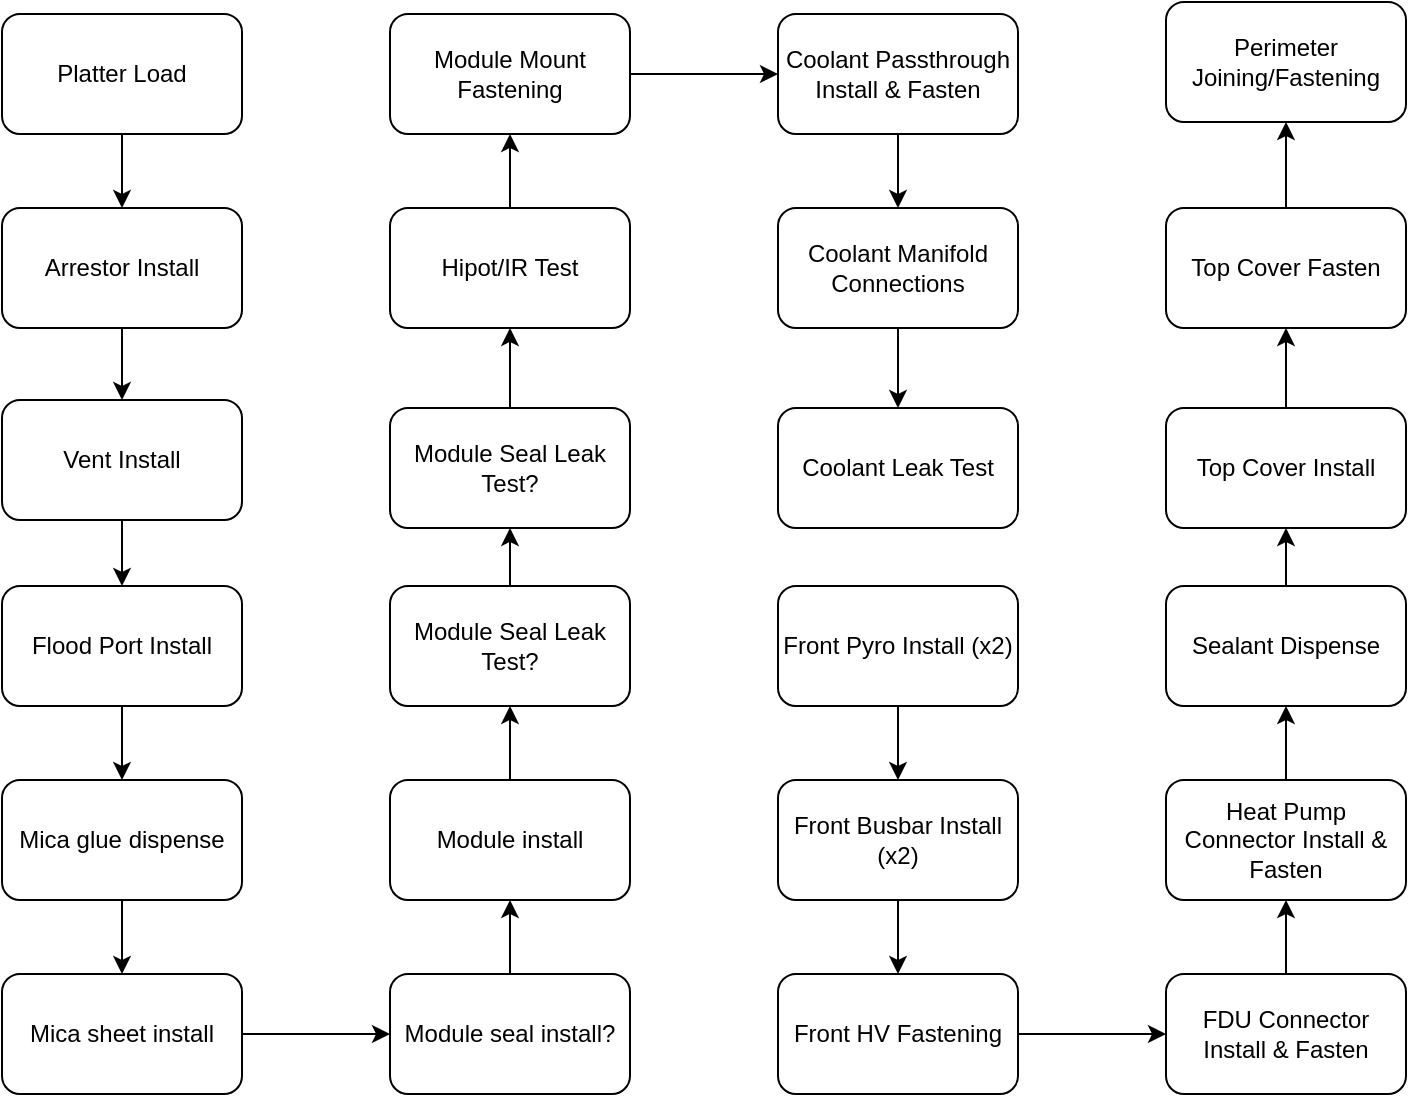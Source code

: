 <mxfile version="24.2.3" type="github">
  <diagram name="Page-1" id="I6A4ylAw3HnmJw5ocZay">
    <mxGraphModel dx="2899" dy="1066" grid="0" gridSize="10" guides="1" tooltips="1" connect="1" arrows="1" fold="1" page="1" pageScale="1" pageWidth="850" pageHeight="1100" math="0" shadow="0">
      <root>
        <mxCell id="0" />
        <mxCell id="1" parent="0" />
        <mxCell id="cZQ5YU9C1nUy8sY3zPCZ-4" style="edgeStyle=orthogonalEdgeStyle;rounded=0;orthogonalLoop=1;jettySize=auto;html=1;exitX=0.5;exitY=1;exitDx=0;exitDy=0;entryX=0.5;entryY=0;entryDx=0;entryDy=0;" edge="1" parent="1" source="bwhzHLKfn5oi-G8HyU1l-1" target="cZQ5YU9C1nUy8sY3zPCZ-1">
          <mxGeometry relative="1" as="geometry" />
        </mxCell>
        <mxCell id="bwhzHLKfn5oi-G8HyU1l-1" value="Platter Load" style="rounded=1;whiteSpace=wrap;html=1;" parent="1" vertex="1">
          <mxGeometry x="-4" y="249" width="120" height="60" as="geometry" />
        </mxCell>
        <mxCell id="cZQ5YU9C1nUy8sY3zPCZ-5" style="edgeStyle=orthogonalEdgeStyle;rounded=0;orthogonalLoop=1;jettySize=auto;html=1;entryX=0.5;entryY=0;entryDx=0;entryDy=0;" edge="1" parent="1" source="cZQ5YU9C1nUy8sY3zPCZ-1" target="cZQ5YU9C1nUy8sY3zPCZ-2">
          <mxGeometry relative="1" as="geometry">
            <mxPoint x="56" y="426" as="targetPoint" />
          </mxGeometry>
        </mxCell>
        <mxCell id="cZQ5YU9C1nUy8sY3zPCZ-1" value="Arrestor Install" style="rounded=1;whiteSpace=wrap;html=1;" vertex="1" parent="1">
          <mxGeometry x="-4" y="346" width="120" height="60" as="geometry" />
        </mxCell>
        <mxCell id="cZQ5YU9C1nUy8sY3zPCZ-6" value="" style="edgeStyle=orthogonalEdgeStyle;rounded=0;orthogonalLoop=1;jettySize=auto;html=1;" edge="1" parent="1" source="cZQ5YU9C1nUy8sY3zPCZ-2" target="cZQ5YU9C1nUy8sY3zPCZ-3">
          <mxGeometry relative="1" as="geometry" />
        </mxCell>
        <mxCell id="cZQ5YU9C1nUy8sY3zPCZ-2" value="Vent Install" style="rounded=1;whiteSpace=wrap;html=1;" vertex="1" parent="1">
          <mxGeometry x="-4" y="442" width="120" height="60" as="geometry" />
        </mxCell>
        <mxCell id="cZQ5YU9C1nUy8sY3zPCZ-8" value="" style="edgeStyle=orthogonalEdgeStyle;rounded=0;orthogonalLoop=1;jettySize=auto;html=1;" edge="1" parent="1" source="cZQ5YU9C1nUy8sY3zPCZ-3" target="cZQ5YU9C1nUy8sY3zPCZ-7">
          <mxGeometry relative="1" as="geometry" />
        </mxCell>
        <mxCell id="cZQ5YU9C1nUy8sY3zPCZ-3" value="Flood Port Install" style="rounded=1;whiteSpace=wrap;html=1;" vertex="1" parent="1">
          <mxGeometry x="-4" y="535" width="120" height="60" as="geometry" />
        </mxCell>
        <mxCell id="cZQ5YU9C1nUy8sY3zPCZ-10" value="" style="edgeStyle=orthogonalEdgeStyle;rounded=0;orthogonalLoop=1;jettySize=auto;html=1;" edge="1" parent="1" source="cZQ5YU9C1nUy8sY3zPCZ-7" target="cZQ5YU9C1nUy8sY3zPCZ-9">
          <mxGeometry relative="1" as="geometry" />
        </mxCell>
        <mxCell id="cZQ5YU9C1nUy8sY3zPCZ-7" value="Mica glue dispense" style="rounded=1;whiteSpace=wrap;html=1;" vertex="1" parent="1">
          <mxGeometry x="-4" y="632" width="120" height="60" as="geometry" />
        </mxCell>
        <mxCell id="cZQ5YU9C1nUy8sY3zPCZ-13" value="" style="edgeStyle=orthogonalEdgeStyle;rounded=0;orthogonalLoop=1;jettySize=auto;html=1;" edge="1" parent="1" source="cZQ5YU9C1nUy8sY3zPCZ-9" target="cZQ5YU9C1nUy8sY3zPCZ-11">
          <mxGeometry relative="1" as="geometry" />
        </mxCell>
        <mxCell id="cZQ5YU9C1nUy8sY3zPCZ-9" value="Mica sheet install" style="rounded=1;whiteSpace=wrap;html=1;" vertex="1" parent="1">
          <mxGeometry x="-4" y="729" width="120" height="60" as="geometry" />
        </mxCell>
        <mxCell id="cZQ5YU9C1nUy8sY3zPCZ-14" value="" style="edgeStyle=orthogonalEdgeStyle;rounded=0;orthogonalLoop=1;jettySize=auto;html=1;" edge="1" parent="1" source="cZQ5YU9C1nUy8sY3zPCZ-11" target="cZQ5YU9C1nUy8sY3zPCZ-12">
          <mxGeometry relative="1" as="geometry" />
        </mxCell>
        <mxCell id="cZQ5YU9C1nUy8sY3zPCZ-11" value="Module seal install?" style="rounded=1;whiteSpace=wrap;html=1;" vertex="1" parent="1">
          <mxGeometry x="190" y="729" width="120" height="60" as="geometry" />
        </mxCell>
        <mxCell id="cZQ5YU9C1nUy8sY3zPCZ-20" value="" style="edgeStyle=orthogonalEdgeStyle;rounded=0;orthogonalLoop=1;jettySize=auto;html=1;" edge="1" parent="1" source="cZQ5YU9C1nUy8sY3zPCZ-12" target="cZQ5YU9C1nUy8sY3zPCZ-19">
          <mxGeometry relative="1" as="geometry" />
        </mxCell>
        <mxCell id="cZQ5YU9C1nUy8sY3zPCZ-12" value="Module install" style="rounded=1;whiteSpace=wrap;html=1;" vertex="1" parent="1">
          <mxGeometry x="190" y="632" width="120" height="60" as="geometry" />
        </mxCell>
        <mxCell id="cZQ5YU9C1nUy8sY3zPCZ-38" value="" style="edgeStyle=orthogonalEdgeStyle;rounded=0;orthogonalLoop=1;jettySize=auto;html=1;" edge="1" parent="1" source="cZQ5YU9C1nUy8sY3zPCZ-15" target="cZQ5YU9C1nUy8sY3zPCZ-36">
          <mxGeometry relative="1" as="geometry" />
        </mxCell>
        <mxCell id="cZQ5YU9C1nUy8sY3zPCZ-15" value="Module Mount Fastening" style="rounded=1;whiteSpace=wrap;html=1;" vertex="1" parent="1">
          <mxGeometry x="190" y="249" width="120" height="60" as="geometry" />
        </mxCell>
        <mxCell id="cZQ5YU9C1nUy8sY3zPCZ-29" value="" style="edgeStyle=orthogonalEdgeStyle;rounded=0;orthogonalLoop=1;jettySize=auto;html=1;" edge="1" parent="1" source="cZQ5YU9C1nUy8sY3zPCZ-17" target="cZQ5YU9C1nUy8sY3zPCZ-28">
          <mxGeometry relative="1" as="geometry" />
        </mxCell>
        <mxCell id="cZQ5YU9C1nUy8sY3zPCZ-17" value="Coolant Manifold Connections" style="rounded=1;whiteSpace=wrap;html=1;" vertex="1" parent="1">
          <mxGeometry x="384" y="346" width="120" height="60" as="geometry" />
        </mxCell>
        <mxCell id="cZQ5YU9C1nUy8sY3zPCZ-23" style="edgeStyle=orthogonalEdgeStyle;rounded=0;orthogonalLoop=1;jettySize=auto;html=1;exitX=0.5;exitY=0;exitDx=0;exitDy=0;entryX=0.5;entryY=1;entryDx=0;entryDy=0;" edge="1" parent="1" source="cZQ5YU9C1nUy8sY3zPCZ-19" target="cZQ5YU9C1nUy8sY3zPCZ-21">
          <mxGeometry relative="1" as="geometry" />
        </mxCell>
        <mxCell id="cZQ5YU9C1nUy8sY3zPCZ-19" value="Module Seal Leak Test?" style="rounded=1;whiteSpace=wrap;html=1;" vertex="1" parent="1">
          <mxGeometry x="190" y="535" width="120" height="60" as="geometry" />
        </mxCell>
        <mxCell id="cZQ5YU9C1nUy8sY3zPCZ-25" value="" style="edgeStyle=orthogonalEdgeStyle;rounded=0;orthogonalLoop=1;jettySize=auto;html=1;" edge="1" parent="1" source="cZQ5YU9C1nUy8sY3zPCZ-21" target="cZQ5YU9C1nUy8sY3zPCZ-24">
          <mxGeometry relative="1" as="geometry" />
        </mxCell>
        <mxCell id="cZQ5YU9C1nUy8sY3zPCZ-21" value="Module Seal Leak Test?" style="rounded=1;whiteSpace=wrap;html=1;" vertex="1" parent="1">
          <mxGeometry x="190" y="446" width="120" height="60" as="geometry" />
        </mxCell>
        <mxCell id="cZQ5YU9C1nUy8sY3zPCZ-26" value="" style="edgeStyle=orthogonalEdgeStyle;rounded=0;orthogonalLoop=1;jettySize=auto;html=1;" edge="1" parent="1" source="cZQ5YU9C1nUy8sY3zPCZ-24" target="cZQ5YU9C1nUy8sY3zPCZ-15">
          <mxGeometry relative="1" as="geometry" />
        </mxCell>
        <mxCell id="cZQ5YU9C1nUy8sY3zPCZ-24" value="Hipot/IR Test" style="rounded=1;whiteSpace=wrap;html=1;" vertex="1" parent="1">
          <mxGeometry x="190" y="346" width="120" height="60" as="geometry" />
        </mxCell>
        <mxCell id="cZQ5YU9C1nUy8sY3zPCZ-28" value="Coolant Leak Test" style="rounded=1;whiteSpace=wrap;html=1;" vertex="1" parent="1">
          <mxGeometry x="384" y="446" width="120" height="60" as="geometry" />
        </mxCell>
        <mxCell id="cZQ5YU9C1nUy8sY3zPCZ-34" value="" style="edgeStyle=orthogonalEdgeStyle;rounded=0;orthogonalLoop=1;jettySize=auto;html=1;" edge="1" parent="1" source="cZQ5YU9C1nUy8sY3zPCZ-30" target="cZQ5YU9C1nUy8sY3zPCZ-31">
          <mxGeometry relative="1" as="geometry" />
        </mxCell>
        <mxCell id="cZQ5YU9C1nUy8sY3zPCZ-30" value="Front Pyro Install (x2)" style="rounded=1;whiteSpace=wrap;html=1;" vertex="1" parent="1">
          <mxGeometry x="384" y="535" width="120" height="60" as="geometry" />
        </mxCell>
        <mxCell id="cZQ5YU9C1nUy8sY3zPCZ-35" value="" style="edgeStyle=orthogonalEdgeStyle;rounded=0;orthogonalLoop=1;jettySize=auto;html=1;" edge="1" parent="1" source="cZQ5YU9C1nUy8sY3zPCZ-31" target="cZQ5YU9C1nUy8sY3zPCZ-32">
          <mxGeometry relative="1" as="geometry" />
        </mxCell>
        <mxCell id="cZQ5YU9C1nUy8sY3zPCZ-31" value="Front Busbar Install (x2)" style="rounded=1;whiteSpace=wrap;html=1;" vertex="1" parent="1">
          <mxGeometry x="384" y="632" width="120" height="60" as="geometry" />
        </mxCell>
        <mxCell id="cZQ5YU9C1nUy8sY3zPCZ-43" value="" style="edgeStyle=orthogonalEdgeStyle;rounded=0;orthogonalLoop=1;jettySize=auto;html=1;" edge="1" parent="1" source="cZQ5YU9C1nUy8sY3zPCZ-32" target="cZQ5YU9C1nUy8sY3zPCZ-37">
          <mxGeometry relative="1" as="geometry" />
        </mxCell>
        <mxCell id="cZQ5YU9C1nUy8sY3zPCZ-32" value="Front HV Fastening" style="rounded=1;whiteSpace=wrap;html=1;" vertex="1" parent="1">
          <mxGeometry x="384" y="729" width="120" height="60" as="geometry" />
        </mxCell>
        <mxCell id="cZQ5YU9C1nUy8sY3zPCZ-42" value="" style="edgeStyle=orthogonalEdgeStyle;rounded=0;orthogonalLoop=1;jettySize=auto;html=1;" edge="1" parent="1" source="cZQ5YU9C1nUy8sY3zPCZ-36" target="cZQ5YU9C1nUy8sY3zPCZ-17">
          <mxGeometry relative="1" as="geometry" />
        </mxCell>
        <mxCell id="cZQ5YU9C1nUy8sY3zPCZ-36" value="Coolant Passthrough Install &amp;amp; Fasten" style="rounded=1;whiteSpace=wrap;html=1;" vertex="1" parent="1">
          <mxGeometry x="384" y="249" width="120" height="60" as="geometry" />
        </mxCell>
        <mxCell id="cZQ5YU9C1nUy8sY3zPCZ-44" value="" style="edgeStyle=orthogonalEdgeStyle;rounded=0;orthogonalLoop=1;jettySize=auto;html=1;" edge="1" parent="1" source="cZQ5YU9C1nUy8sY3zPCZ-37" target="cZQ5YU9C1nUy8sY3zPCZ-40">
          <mxGeometry relative="1" as="geometry" />
        </mxCell>
        <mxCell id="cZQ5YU9C1nUy8sY3zPCZ-37" value="FDU Connector Install &amp;amp; Fasten" style="rounded=1;whiteSpace=wrap;html=1;flipV=0;flipH=1;direction=west;" vertex="1" parent="1">
          <mxGeometry x="578" y="729" width="120" height="60" as="geometry" />
        </mxCell>
        <mxCell id="cZQ5YU9C1nUy8sY3zPCZ-49" value="" style="edgeStyle=orthogonalEdgeStyle;rounded=0;orthogonalLoop=1;jettySize=auto;html=1;" edge="1" parent="1" source="cZQ5YU9C1nUy8sY3zPCZ-40" target="cZQ5YU9C1nUy8sY3zPCZ-45">
          <mxGeometry relative="1" as="geometry" />
        </mxCell>
        <mxCell id="cZQ5YU9C1nUy8sY3zPCZ-40" value="Heat Pump Connector Install &amp;amp; Fasten" style="rounded=1;whiteSpace=wrap;html=1;flipV=0;flipH=1;direction=west;" vertex="1" parent="1">
          <mxGeometry x="578" y="632" width="120" height="60" as="geometry" />
        </mxCell>
        <mxCell id="cZQ5YU9C1nUy8sY3zPCZ-50" value="" style="edgeStyle=orthogonalEdgeStyle;rounded=0;orthogonalLoop=1;jettySize=auto;html=1;" edge="1" parent="1" source="cZQ5YU9C1nUy8sY3zPCZ-45" target="cZQ5YU9C1nUy8sY3zPCZ-46">
          <mxGeometry relative="1" as="geometry" />
        </mxCell>
        <mxCell id="cZQ5YU9C1nUy8sY3zPCZ-45" value="Sealant Dispense" style="rounded=1;whiteSpace=wrap;html=1;flipV=0;flipH=1;direction=west;" vertex="1" parent="1">
          <mxGeometry x="578" y="535" width="120" height="60" as="geometry" />
        </mxCell>
        <mxCell id="cZQ5YU9C1nUy8sY3zPCZ-51" value="" style="edgeStyle=orthogonalEdgeStyle;rounded=0;orthogonalLoop=1;jettySize=auto;html=1;" edge="1" parent="1" source="cZQ5YU9C1nUy8sY3zPCZ-46" target="cZQ5YU9C1nUy8sY3zPCZ-47">
          <mxGeometry relative="1" as="geometry" />
        </mxCell>
        <mxCell id="cZQ5YU9C1nUy8sY3zPCZ-46" value="Top Cover Install" style="rounded=1;whiteSpace=wrap;html=1;flipV=0;flipH=1;direction=west;" vertex="1" parent="1">
          <mxGeometry x="578" y="446" width="120" height="60" as="geometry" />
        </mxCell>
        <mxCell id="cZQ5YU9C1nUy8sY3zPCZ-52" value="" style="edgeStyle=orthogonalEdgeStyle;rounded=0;orthogonalLoop=1;jettySize=auto;html=1;" edge="1" parent="1" source="cZQ5YU9C1nUy8sY3zPCZ-47" target="cZQ5YU9C1nUy8sY3zPCZ-48">
          <mxGeometry relative="1" as="geometry" />
        </mxCell>
        <mxCell id="cZQ5YU9C1nUy8sY3zPCZ-47" value="Top Cover Fasten" style="rounded=1;whiteSpace=wrap;html=1;flipV=0;flipH=1;direction=west;" vertex="1" parent="1">
          <mxGeometry x="578" y="346" width="120" height="60" as="geometry" />
        </mxCell>
        <mxCell id="cZQ5YU9C1nUy8sY3zPCZ-48" value="Perimeter Joining/Fastening" style="rounded=1;whiteSpace=wrap;html=1;flipV=0;flipH=1;direction=west;" vertex="1" parent="1">
          <mxGeometry x="578" y="243" width="120" height="60" as="geometry" />
        </mxCell>
      </root>
    </mxGraphModel>
  </diagram>
</mxfile>
